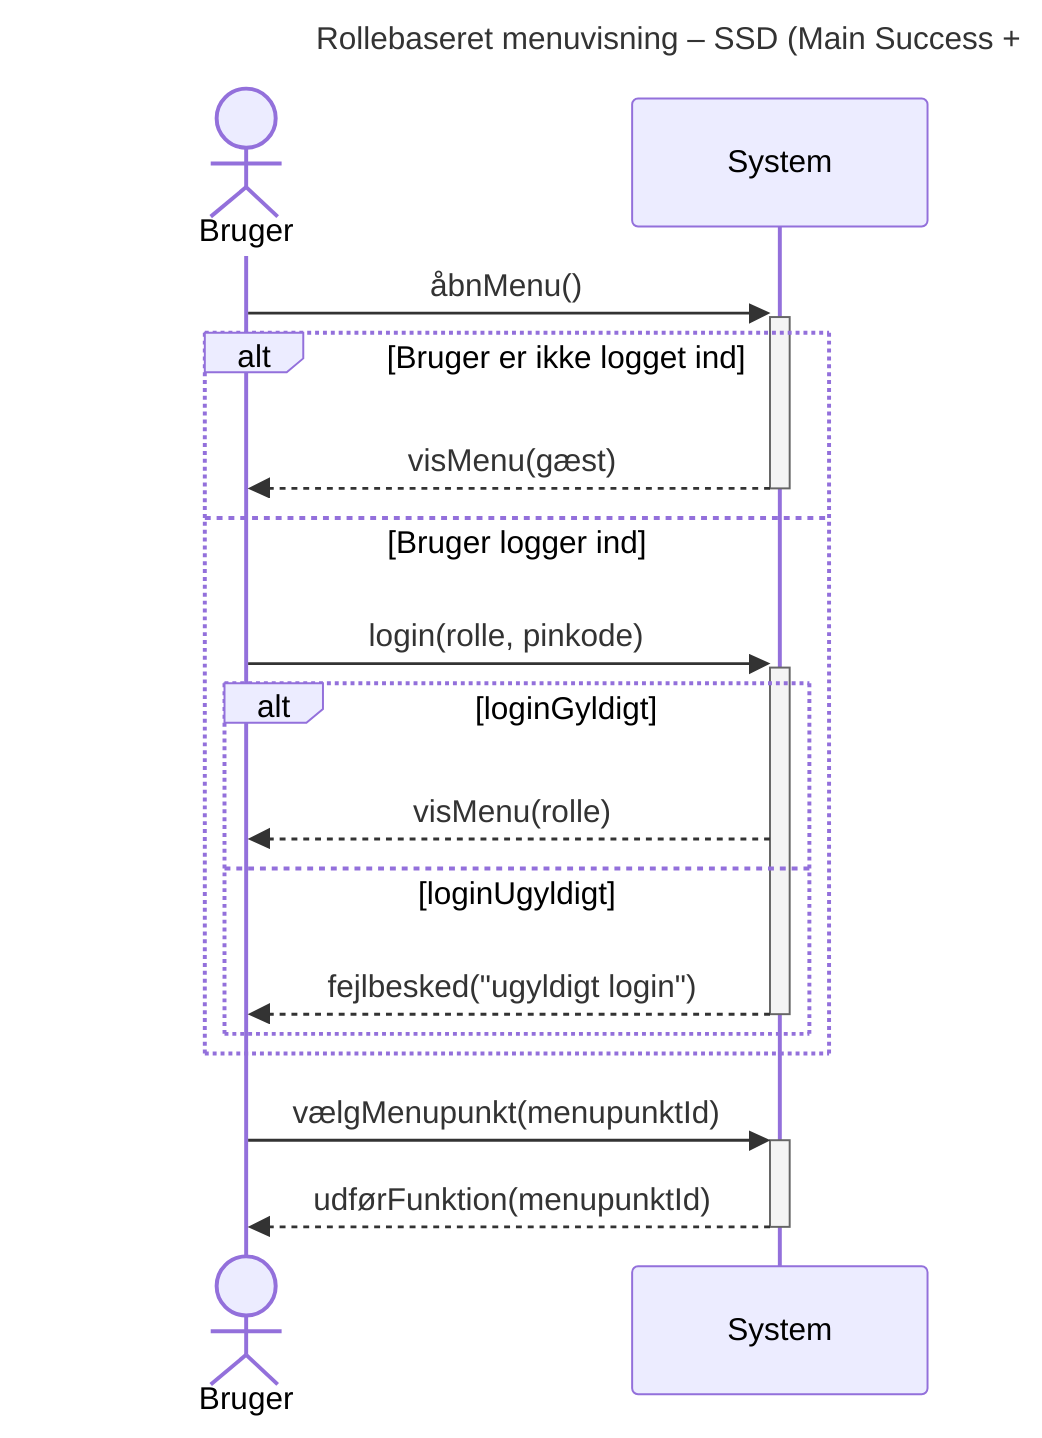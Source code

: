 ﻿sequenceDiagram
    title Rollebaseret menuvisning – SSD (Main Success + alternativer)
    actor Bruger
    participant System

    Bruger->>+System: åbnMenu()
    alt Bruger er ikke logget ind
        System-->>-Bruger: visMenu(gæst)
    else Bruger logger ind
        Bruger->>+System: login(rolle, pinkode)
        alt loginGyldigt
            System-->>Bruger: visMenu(rolle)
        else loginUgyldigt
            System-->>-Bruger: fejlbesked("ugyldigt login")
        end
    end

    Bruger->>+System: vælgMenupunkt(menupunktId)

    System-->>-Bruger: udførFunktion(menupunktId)